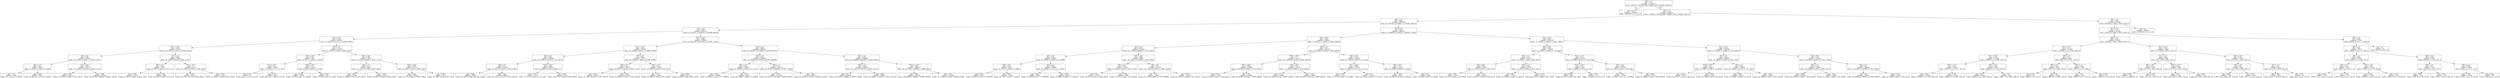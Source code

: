 digraph Tree {
node [shape=box] ;
0 [label="X[8] <= 1.5\ngini = 0.767\nsamples = 11106485\nvalue = [3316317, 5199289, 2060, 5144861, 28793, 1814688, 2063141]"] ;
1 [label="gini = 0.0\nsamples = 1189894\nvalue = [1881464, 0, 0, 0, 0, 0, 0]"] ;
0 -> 1 [labeldistance=2.5, labelangle=45, headlabel="True"] ;
2 [label="X[8] <= 2.5\ngini = 0.744\nsamples = 9916591\nvalue = [1434853, 5199289, 2060, 5144861, 28793, 1814688, 2063141]"] ;
0 -> 2 [labeldistance=2.5, labelangle=-45, headlabel="False"] ;
3 [label="X[9] <= 2.5\ngini = 0.697\nsamples = 8970939\nvalue = [0, 5199289, 0, 5144861, 0, 1785164, 2063141]"] ;
2 -> 3 ;
4 [label="X[5] <= 0.5\ngini = 0.693\nsamples = 5926774\nvalue = [0, 3350791, 0, 3520335, 0, 1616866, 888106]"] ;
3 -> 4 ;
5 [label="X[3] <= 74.5\ngini = 0.704\nsamples = 656882\nvalue = [0, 208235, 0, 437231, 0, 258898, 134663]"] ;
4 -> 5 ;
6 [label="X[10] <= 216.5\ngini = 0.694\nsamples = 552774\nvalue = [0, 191663, 0, 379637, 0, 210504, 92518]"] ;
5 -> 6 ;
7 [label="X[9] <= 0.5\ngini = 0.693\nsamples = 459324\nvalue = [0, 167397, 0, 319821, 0, 160042, 79321]"] ;
6 -> 7 ;
8 [label="X[6] <= 1.5\ngini = 0.627\nsamples = 38253\nvalue = [0, 10814, 0, 27402, 0, 0, 22086]"] ;
7 -> 8 ;
9 [label="gini = 0.111\nsamples = 1902\nvalue = [0, 1, 0, 175, 0, 0, 2806]"] ;
8 -> 9 ;
10 [label="gini = 0.626\nsamples = 36351\nvalue = [0, 10813, 0, 27227, 0, 0, 19280]"] ;
8 -> 10 ;
11 [label="X[3] <= 58.5\ngini = 0.687\nsamples = 421071\nvalue = [0, 156583, 0, 292419, 0, 160042, 57235]"] ;
7 -> 11 ;
12 [label="gini = 0.695\nsamples = 46570\nvalue = [0, 26799, 0, 25769, 0, 15421, 5561]"] ;
11 -> 12 ;
13 [label="gini = 0.683\nsamples = 374501\nvalue = [0, 129784, 0, 266650, 0, 144621, 51674]"] ;
11 -> 13 ;
14 [label="X[9] <= 1.5\ngini = 0.684\nsamples = 93450\nvalue = [0, 24266, 0, 59816, 0, 50462, 13197]"] ;
6 -> 14 ;
15 [label="X[0] <= 0.5\ngini = 0.628\nsamples = 32015\nvalue = [0, 8265, 0, 19422, 0, 22476, 371]"] ;
14 -> 15 ;
16 [label="gini = 0.588\nsamples = 22716\nvalue = [0, 4075, 0, 12662, 0, 18743, 344]"] ;
15 -> 16 ;
17 [label="gini = 0.643\nsamples = 9299\nvalue = [0, 4190, 0, 6760, 0, 3733, 27]"] ;
15 -> 17 ;
18 [label="X[2] <= 124.5\ngini = 0.7\nsamples = 61435\nvalue = [0, 16001, 0, 40394, 0, 27986, 12826]"] ;
14 -> 18 ;
19 [label="gini = 0.663\nsamples = 32065\nvalue = [0, 3700, 0, 21224, 0, 18855, 6995]"] ;
18 -> 19 ;
20 [label="gini = 0.705\nsamples = 29370\nvalue = [0, 12301, 0, 19170, 0, 9131, 5831]"] ;
18 -> 20 ;
21 [label="X[9] <= 0.5\ngini = 0.716\nsamples = 104108\nvalue = [0, 16572, 0, 57594, 0, 48394, 42145]"] ;
5 -> 21 ;
22 [label="X[10] <= 24.5\ngini = 0.512\nsamples = 24877\nvalue = [0, 2427, 0, 12626, 0, 0, 24328]"] ;
21 -> 22 ;
23 [label="X[7] <= 107.5\ngini = 0.59\nsamples = 10538\nvalue = [0, 1815, 0, 7777, 0, 0, 7132]"] ;
22 -> 23 ;
24 [label="gini = 0.535\nsamples = 372\nvalue = [0, 57, 0, 175, 0, 0, 358]"] ;
23 -> 24 ;
25 [label="gini = 0.59\nsamples = 10166\nvalue = [0, 1758, 0, 7602, 0, 0, 6774]"] ;
23 -> 25 ;
26 [label="X[10] <= 29.5\ngini = 0.377\nsamples = 14339\nvalue = [0, 612, 0, 4849, 0, 0, 17196]"] ;
22 -> 26 ;
27 [label="gini = 0.244\nsamples = 11992\nvalue = [0, 163, 0, 2497, 0, 0, 16280]"] ;
26 -> 27 ;
28 [label="gini = 0.524\nsamples = 2347\nvalue = [0, 449, 0, 2352, 0, 0, 916]"] ;
26 -> 28 ;
29 [label="X[10] <= 24.5\ngini = 0.689\nsamples = 79231\nvalue = [0, 14145, 0, 44968, 0, 48394, 17817]"] ;
21 -> 29 ;
30 [label="X[4] <= 7.5\ngini = 0.671\nsamples = 44017\nvalue = [0, 11517, 0, 32346, 0, 19391, 6344]"] ;
29 -> 30 ;
31 [label="gini = 0.687\nsamples = 14484\nvalue = [0, 4665, 0, 10437, 0, 2825, 4837]"] ;
30 -> 31 ;
32 [label="gini = 0.634\nsamples = 29533\nvalue = [0, 6852, 0, 21909, 0, 16566, 1507]"] ;
30 -> 32 ;
33 [label="X[10] <= 29.5\ngini = 0.633\nsamples = 35214\nvalue = [0, 2628, 0, 12622, 0, 29003, 11473]"] ;
29 -> 33 ;
34 [label="gini = 0.552\nsamples = 28001\nvalue = [0, 723, 0, 5823, 0, 26986, 10692]"] ;
33 -> 34 ;
35 [label="gini = 0.588\nsamples = 7213\nvalue = [0, 1905, 0, 6799, 0, 2017, 781]"] ;
33 -> 35 ;
36 [label="X[2] <= 119.5\ngini = 0.686\nsamples = 5269892\nvalue = [0, 3142556, 0, 3083104, 0, 1357968, 753443]"] ;
4 -> 36 ;
37 [label="X[2] <= 116.5\ngini = 0.682\nsamples = 504395\nvalue = [0, 203969, 0, 366121, 0, 136862, 91340]"] ;
36 -> 37 ;
38 [label="X[0] <= 0.5\ngini = 0.692\nsamples = 226664\nvalue = [0, 75059, 0, 162276, 0, 71322, 49741]"] ;
37 -> 38 ;
39 [label="X[6] <= 6.5\ngini = 0.671\nsamples = 160462\nvalue = [0, 25371, 0, 120976, 0, 61463, 45964]"] ;
38 -> 39 ;
40 [label="gini = 0.638\nsamples = 62093\nvalue = [0, 11854, 0, 48177, 0, 6736, 31586]"] ;
39 -> 40 ;
41 [label="gini = 0.64\nsamples = 98369\nvalue = [0, 13517, 0, 72799, 0, 54727, 14378]"] ;
39 -> 41 ;
42 [label="X[10] <= 84.5\ngini = 0.608\nsamples = 66202\nvalue = [0, 49688, 0, 41300, 0, 9859, 3777]"] ;
38 -> 42 ;
43 [label="gini = 0.578\nsamples = 14505\nvalue = [0, 12314, 0, 8029, 0, 1731, 738]"] ;
42 -> 43 ;
44 [label="gini = 0.615\nsamples = 51697\nvalue = [0, 37374, 0, 33271, 0, 8128, 3039]"] ;
42 -> 44 ;
45 [label="X[0] <= 0.5\ngini = 0.668\nsamples = 277731\nvalue = [0, 128910, 0, 203845, 0, 65540, 41599]"] ;
37 -> 45 ;
46 [label="X[6] <= 6.5\ngini = 0.672\nsamples = 198333\nvalue = [0, 68561, 0, 152167, 0, 56035, 37524]"] ;
45 -> 46 ;
47 [label="gini = 0.625\nsamples = 64478\nvalue = [0, 22015, 0, 54351, 0, 4294, 21545]"] ;
46 -> 47 ;
48 [label="gini = 0.674\nsamples = 133855\nvalue = [0, 46546, 0, 97816, 0, 51741, 15979]"] ;
46 -> 48 ;
49 [label="X[4] <= 11.5\ngini = 0.593\nsamples = 79398\nvalue = [0, 60349, 0, 51678, 0, 9505, 4075]"] ;
45 -> 49 ;
50 [label="gini = 0.591\nsamples = 70682\nvalue = [0, 54060, 0, 45993, 0, 8841, 2999]"] ;
49 -> 50 ;
51 [label="gini = 0.609\nsamples = 8716\nvalue = [0, 6289, 0, 5685, 0, 664, 1076]"] ;
49 -> 51 ;
52 [label="X[5] <= 1.5\ngini = 0.684\nsamples = 4765497\nvalue = [0, 2938587, 0, 2716983, 0, 1221106, 662103]"] ;
36 -> 52 ;
53 [label="X[9] <= 0.5\ngini = 0.704\nsamples = 1824606\nvalue = [0, 1003618, 0, 1054975, 0, 425610, 402080]"] ;
52 -> 53 ;
54 [label="X[6] <= 13.5\ngini = 0.662\nsamples = 282863\nvalue = [0, 141998, 0, 174291, 0, 0, 131126]"] ;
53 -> 54 ;
55 [label="gini = 0.662\nsamples = 187668\nvalue = [0, 83914, 0, 111707, 0, 0, 100920]"] ;
54 -> 55 ;
56 [label="gini = 0.64\nsamples = 95195\nvalue = [0, 58084, 0, 62584, 0, 0, 30206]"] ;
54 -> 56 ;
57 [label="X[9] <= 1.5\ngini = 0.702\nsamples = 1541743\nvalue = [0, 861620, 0, 880684, 0, 425610, 270954]"] ;
53 -> 57 ;
58 [label="gini = 0.697\nsamples = 557989\nvalue = [0, 255178, 0, 337384, 0, 231408, 58331]"] ;
57 -> 58 ;
59 [label="gini = 0.692\nsamples = 983754\nvalue = [0, 606442, 0, 543300, 0, 194202, 212623]"] ;
57 -> 59 ;
60 [label="X[4] <= 5.5\ngini = 0.667\nsamples = 2940891\nvalue = [0, 1934969, 0, 1662008, 0, 795496, 260023]"] ;
52 -> 60 ;
61 [label="X[4] <= 3.5\ngini = 0.669\nsamples = 1040979\nvalue = [0, 713179, 0, 566139, 0, 184610, 183192]"] ;
60 -> 61 ;
62 [label="gini = 0.651\nsamples = 554364\nvalue = [0, 412294, 0, 286635, 0, 106992, 71088]"] ;
61 -> 62 ;
63 [label="gini = 0.684\nsamples = 486615\nvalue = [0, 300885, 0, 279504, 0, 77618, 112104]"] ;
61 -> 63 ;
64 [label="X[10] <= 230.5\ngini = 0.66\nsamples = 1899912\nvalue = [0, 1221790, 0, 1095869, 0, 610886, 76831]"] ;
60 -> 64 ;
65 [label="gini = 0.667\nsamples = 1429244\nvalue = [0, 844746, 0, 843399, 0, 524602, 48038]"] ;
64 -> 65 ;
66 [label="gini = 0.614\nsamples = 470668\nvalue = [0, 377044, 0, 252470, 0, 86284, 28793]"] ;
64 -> 66 ;
67 [label="X[0] <= 0.5\ngini = 0.678\nsamples = 3044165\nvalue = [0, 1848498, 0, 1624526, 0, 168298, 1175035]"] ;
3 -> 67 ;
68 [label="X[7] <= 206.5\ngini = 0.679\nsamples = 1399657\nvalue = [0, 447811, 0, 730203, 0, 128845, 906994]"] ;
67 -> 68 ;
69 [label="X[4] <= 4.5\ngini = 0.678\nsamples = 812938\nvalue = [0, 273365, 0, 394654, 0, 73763, 544354]"] ;
68 -> 69 ;
70 [label="X[5] <= 0.5\ngini = 0.632\nsamples = 363761\nvalue = [0, 149294, 0, 147065, 0, 0, 279389]"] ;
69 -> 70 ;
71 [label="X[6] <= 33.5\ngini = 0.613\nsamples = 61701\nvalue = [0, 16712, 0, 31944, 0, 0, 48648]"] ;
70 -> 71 ;
72 [label="gini = 0.588\nsamples = 43271\nvalue = [0, 9493, 0, 22223, 0, 0, 36540]"] ;
71 -> 72 ;
73 [label="gini = 0.653\nsamples = 18430\nvalue = [0, 7219, 0, 9721, 0, 0, 12108]"] ;
71 -> 73 ;
74 [label="X[4] <= 2.5\ngini = 0.633\nsamples = 302060\nvalue = [0, 132582, 0, 115121, 0, 0, 230741]"] ;
70 -> 74 ;
75 [label="gini = 0.653\nsamples = 98765\nvalue = [0, 44483, 0, 45147, 0, 0, 66860]"] ;
74 -> 75 ;
76 [label="gini = 0.619\nsamples = 203295\nvalue = [0, 88099, 0, 69974, 0, 0, 163881]"] ;
74 -> 76 ;
77 [label="X[10] <= 29.5\ngini = 0.698\nsamples = 449177\nvalue = [0, 124071, 0, 247589, 0, 73763, 264965]"] ;
69 -> 77 ;
78 [label="X[4] <= 6.5\ngini = 0.635\nsamples = 75408\nvalue = [0, 10598, 0, 33228, 0, 13922, 61579]"] ;
77 -> 78 ;
79 [label="gini = 0.69\nsamples = 20788\nvalue = [0, 3071, 0, 9757, 0, 13882, 6256]"] ;
78 -> 79 ;
80 [label="gini = 0.508\nsamples = 54620\nvalue = [0, 7527, 0, 23471, 0, 40, 55323]"] ;
78 -> 80 ;
81 [label="X[4] <= 6.5\ngini = 0.703\nsamples = 373769\nvalue = [0, 113473, 0, 214361, 0, 59841, 203386]"] ;
77 -> 81 ;
82 [label="gini = 0.732\nsamples = 126041\nvalue = [0, 43740, 0, 64496, 0, 59757, 30968]"] ;
81 -> 82 ;
83 [label="gini = 0.629\nsamples = 247728\nvalue = [0, 69733, 0, 149865, 0, 84, 172418]"] ;
81 -> 83 ;
84 [label="X[4] <= 6.5\ngini = 0.677\nsamples = 586719\nvalue = [0, 174446, 0, 335549, 0, 55082, 362640]"] ;
68 -> 84 ;
85 [label="X[10] <= 154.5\ngini = 0.71\nsamples = 341795\nvalue = [0, 116830, 0, 183343, 0, 55082, 185307]"] ;
84 -> 85 ;
86 [label="X[2] <= 116.5\ngini = 0.708\nsamples = 197669\nvalue = [0, 66186, 0, 114463, 0, 31752, 99817]"] ;
85 -> 86 ;
87 [label="gini = 0.654\nsamples = 13305\nvalue = [0, 1336, 0, 8142, 0, 2778, 8823]"] ;
86 -> 87 ;
88 [label="gini = 0.709\nsamples = 184364\nvalue = [0, 64850, 0, 106321, 0, 28974, 90994]"] ;
86 -> 88 ;
89 [label="X[3] <= 45.5\ngini = 0.709\nsamples = 144126\nvalue = [0, 50644, 0, 68880, 0, 23330, 85490]"] ;
85 -> 89 ;
90 [label="gini = 0.719\nsamples = 44664\nvalue = [0, 15047, 0, 24101, 0, 8636, 22885]"] ;
89 -> 90 ;
91 [label="gini = 0.702\nsamples = 99462\nvalue = [0, 35597, 0, 44779, 0, 14694, 62605]"] ;
89 -> 91 ;
92 [label="X[6] <= 32.5\ngini = 0.613\nsamples = 244924\nvalue = [0, 57616, 0, 152206, 0, 0, 177333]"] ;
84 -> 92 ;
93 [label="X[7] <= 220.5\ngini = 0.599\nsamples = 172531\nvalue = [0, 34930, 0, 105712, 0, 0, 132125]"] ;
92 -> 93 ;
94 [label="gini = 0.592\nsamples = 42227\nvalue = [0, 8778, 0, 23551, 0, 0, 34390]"] ;
93 -> 94 ;
95 [label="gini = 0.6\nsamples = 130304\nvalue = [0, 26152, 0, 82161, 0, 0, 97735]"] ;
93 -> 95 ;
96 [label="X[6] <= 44.5\ngini = 0.639\nsamples = 72393\nvalue = [0, 22686, 0, 46494, 0, 0, 45208]"] ;
92 -> 96 ;
97 [label="gini = 0.639\nsamples = 65577\nvalue = [0, 20623, 0, 42789, 0, 0, 40250]"] ;
96 -> 97 ;
98 [label="gini = 0.63\nsamples = 6816\nvalue = [0, 2063, 0, 3705, 0, 0, 4958]"] ;
96 -> 98 ;
99 [label="X[2] <= 122.5\ngini = 0.581\nsamples = 1644508\nvalue = [0, 1400687, 0, 894323, 0, 39453, 268041]"] ;
67 -> 99 ;
100 [label="X[6] <= 19.5\ngini = 0.642\nsamples = 233918\nvalue = [0, 158024, 0, 141833, 0, 7724, 62429]"] ;
99 -> 100 ;
101 [label="X[5] <= 0.5\ngini = 0.65\nsamples = 121627\nvalue = [0, 77836, 0, 75040, 0, 4008, 35631]"] ;
100 -> 101 ;
102 [label="X[3] <= 64.5\ngini = 0.633\nsamples = 23922\nvalue = [0, 7324, 0, 19197, 0, 1196, 10220]"] ;
101 -> 102 ;
103 [label="gini = 0.663\nsamples = 4244\nvalue = [0, 1147, 0, 2258, 0, 360, 2908]"] ;
102 -> 103 ;
104 [label="gini = 0.612\nsamples = 19678\nvalue = [0, 6177, 0, 16939, 0, 836, 7312]"] ;
102 -> 104 ;
105 [label="X[5] <= 1.5\ngini = 0.634\nsamples = 97705\nvalue = [0, 70512, 0, 55843, 0, 2812, 25411]"] ;
101 -> 105 ;
106 [label="gini = 0.63\nsamples = 55487\nvalue = [0, 39396, 0, 32385, 0, 0, 16150]"] ;
105 -> 106 ;
107 [label="gini = 0.637\nsamples = 42218\nvalue = [0, 31116, 0, 23458, 0, 2812, 9261]"] ;
105 -> 107 ;
108 [label="X[2] <= 117.5\ngini = 0.631\nsamples = 112291\nvalue = [0, 80188, 0, 66793, 0, 3716, 26798]"] ;
100 -> 108 ;
109 [label="X[10] <= 200.5\ngini = 0.521\nsamples = 4930\nvalue = [0, 4906, 0, 1915, 0, 91, 781]"] ;
108 -> 109 ;
110 [label="gini = 0.638\nsamples = 2955\nvalue = [0, 1942, 0, 1800, 0, 85, 748]"] ;
109 -> 110 ;
111 [label="gini = 0.095\nsamples = 1975\nvalue = [0, 2964, 0, 115, 0, 6, 33]"] ;
109 -> 111 ;
112 [label="X[5] <= 0.5\ngini = 0.634\nsamples = 107361\nvalue = [0, 75282, 0, 64878, 0, 3625, 26017]"] ;
108 -> 112 ;
113 [label="gini = 0.652\nsamples = 17008\nvalue = [0, 8454, 0, 12317, 0, 773, 5398]"] ;
112 -> 113 ;
114 [label="gini = 0.625\nsamples = 90353\nvalue = [0, 66828, 0, 52561, 0, 2852, 20619]"] ;
112 -> 114 ;
115 [label="X[7] <= 107.5\ngini = 0.568\nsamples = 1410590\nvalue = [0, 1242663, 0, 752490, 0, 31729, 205612]"] ;
99 -> 115 ;
116 [label="X[5] <= 0.5\ngini = 0.504\nsamples = 280083\nvalue = [0, 286731, 0, 119071, 0, 4481, 32963]"] ;
115 -> 116 ;
117 [label="X[10] <= 229.5\ngini = 0.62\nsamples = 29424\nvalue = [0, 21896, 0, 17348, 0, 744, 6626]"] ;
116 -> 117 ;
118 [label="gini = 0.579\nsamples = 20280\nvalue = [0, 17257, 0, 11272, 0, 408, 3211]"] ;
117 -> 118 ;
119 [label="gini = 0.664\nsamples = 9144\nvalue = [0, 4639, 0, 6076, 0, 336, 3415]"] ;
117 -> 119 ;
120 [label="X[4] <= 2.5\ngini = 0.484\nsamples = 250659\nvalue = [0, 264835, 0, 101723, 0, 3737, 26337]"] ;
116 -> 120 ;
121 [label="gini = 0.384\nsamples = 81786\nvalue = [0, 98180, 0, 25805, 0, 0, 5587]"] ;
120 -> 121 ;
122 [label="gini = 0.524\nsamples = 168873\nvalue = [0, 166655, 0, 75918, 0, 3737, 20750]"] ;
120 -> 122 ;
123 [label="X[3] <= 64.5\ngini = 0.58\nsamples = 1130507\nvalue = [0, 955932, 0, 633419, 0, 27248, 172649]"] ;
115 -> 123 ;
124 [label="X[0] <= 2.5\ngini = 0.551\nsamples = 522061\nvalue = [0, 474889, 0, 275431, 0, 9667, 65726]"] ;
123 -> 124 ;
125 [label="gini = 0.549\nsamples = 497461\nvalue = [0, 457287, 0, 256368, 0, 9410, 63740]"] ;
124 -> 125 ;
126 [label="gini = 0.553\nsamples = 24600\nvalue = [0, 17602, 0, 19063, 0, 257, 1986]"] ;
124 -> 126 ;
127 [label="X[0] <= 2.5\ngini = 0.6\nsamples = 608446\nvalue = [0, 481043, 0, 357988, 0, 17581, 106923]"] ;
123 -> 127 ;
128 [label="gini = 0.6\nsamples = 586981\nvalue = [0, 468043, 0, 339627, 0, 17066, 104800]"] ;
127 -> 128 ;
129 [label="gini = 0.558\nsamples = 21465\nvalue = [0, 13000, 0, 18361, 0, 515, 2123]"] ;
127 -> 129 ;
130 [label="X[8] <= 4.5\ngini = 0.078\nsamples = 945652\nvalue = [1434853, 0, 2060, 0, 28793, 29524, 0]"] ;
2 -> 130 ;
131 [label="X[1] <= 0.5\ngini = 0.274\nsamples = 247188\nvalue = [330795, 0, 2060, 0, 28793, 29524, 0]"] ;
130 -> 131 ;
132 [label="X[8] <= 3.5\ngini = 0.315\nsamples = 201901\nvalue = [261496, 0, 2036, 0, 28018, 28028, 0]"] ;
131 -> 132 ;
133 [label="X[2] <= 137.5\ngini = 0.171\nsamples = 181961\nvalue = [261496, 0, 0, 0, 12236, 14284, 0]"] ;
132 -> 133 ;
134 [label="X[7] <= 138.5\ngini = 0.153\nsamples = 175148\nvalue = [254619, 0, 0, 0, 9509, 13055, 0]"] ;
133 -> 134 ;
135 [label="X[2] <= 131.5\ngini = 0.143\nsamples = 106917\nvalue = [156527, 0, 0, 0, 5377, 7422, 0]"] ;
134 -> 135 ;
136 [label="gini = 0.116\nsamples = 80338\nvalue = [119635, 0, 0, 0, 3310, 4469, 0]"] ;
135 -> 136 ;
137 [label="gini = 0.218\nsamples = 26579\nvalue = [36892, 0, 0, 0, 2067, 2953, 0]"] ;
135 -> 137 ;
138 [label="X[6] <= 42.5\ngini = 0.169\nsamples = 68231\nvalue = [98092, 0, 0, 0, 4132, 5633, 0]"] ;
134 -> 138 ;
139 [label="gini = 0.125\nsamples = 61264\nvalue = [90401, 0, 0, 0, 2446, 3949, 0]"] ;
138 -> 139 ;
140 [label="gini = 0.47\nsamples = 6967\nvalue = [7691, 0, 0, 0, 1686, 1684, 0]"] ;
138 -> 140 ;
141 [label="X[9] <= 2.5\ngini = 0.521\nsamples = 6813\nvalue = [6877, 0, 0, 0, 2727, 1229, 0]"] ;
133 -> 141 ;
142 [label="X[9] <= 0.5\ngini = 0.584\nsamples = 4470\nvalue = [3610, 0, 0, 0, 2692, 783, 0]"] ;
141 -> 142 ;
143 [label="gini = 0.076\nsamples = 432\nvalue = [660, 0, 0, 0, 2, 25, 0]"] ;
142 -> 143 ;
144 [label="gini = 0.597\nsamples = 4038\nvalue = [2950, 0, 0, 0, 2690, 758, 0]"] ;
142 -> 144 ;
145 [label="X[5] <= 1.5\ngini = 0.226\nsamples = 2343\nvalue = [3267, 0, 0, 0, 35, 446, 0]"] ;
141 -> 145 ;
146 [label="gini = 0.25\nsamples = 1469\nvalue = [1999, 0, 0, 0, 17, 322, 0]"] ;
145 -> 146 ;
147 [label="gini = 0.183\nsamples = 874\nvalue = [1268, 0, 0, 0, 18, 124, 0]"] ;
145 -> 147 ;
148 [label="X[7] <= 147.5\ngini = 0.556\nsamples = 19940\nvalue = [0, 0, 2036, 0, 15782, 13744, 0]"] ;
132 -> 148 ;
149 [label="X[7] <= 21.5\ngini = 0.608\nsamples = 6589\nvalue = [0, 0, 1789, 0, 3264, 5323, 0]"] ;
148 -> 149 ;
150 [label="X[3] <= 56.5\ngini = 0.474\nsamples = 1933\nvalue = [0, 0, 14, 0, 1912, 1154, 0]"] ;
149 -> 150 ;
151 [label="gini = 0.324\nsamples = 1333\nvalue = [0, 0, 2, 0, 1688, 427, 0]"] ;
150 -> 151 ;
152 [label="gini = 0.376\nsamples = 600\nvalue = [0, 0, 12, 0, 224, 727, 0]"] ;
150 -> 152 ;
153 [label="X[10] <= 224.0\ngini = 0.58\nsamples = 4656\nvalue = [0, 0, 1775, 0, 1352, 4169, 0]"] ;
149 -> 153 ;
154 [label="gini = 0.612\nsamples = 3378\nvalue = [0, 0, 1422, 0, 1090, 2738, 0]"] ;
153 -> 154 ;
155 [label="gini = 0.465\nsamples = 1278\nvalue = [0, 0, 353, 0, 262, 1431, 0]"] ;
153 -> 155 ;
156 [label="X[10] <= 57.0\ngini = 0.493\nsamples = 13351\nvalue = [0, 0, 247, 0, 12518, 8421, 0]"] ;
148 -> 156 ;
157 [label="X[6] <= 16.5\ngini = 0.52\nsamples = 3897\nvalue = [0, 0, 126, 0, 3099, 2996, 0]"] ;
156 -> 157 ;
158 [label="gini = 0.441\nsamples = 1396\nvalue = [0, 0, 123, 0, 523, 1555, 0]"] ;
157 -> 158 ;
159 [label="gini = 0.461\nsamples = 2501\nvalue = [0, 0, 3, 0, 2576, 1441, 0]"] ;
157 -> 159 ;
160 [label="X[5] <= 2.5\ngini = 0.472\nsamples = 9454\nvalue = [0, 0, 121, 0, 9419, 5425, 0]"] ;
156 -> 160 ;
161 [label="gini = 0.468\nsamples = 9358\nvalue = [0, 0, 111, 0, 9419, 5286, 0]"] ;
160 -> 161 ;
162 [label="gini = 0.125\nsamples = 96\nvalue = [0, 0, 10, 0, 0, 139, 0]"] ;
160 -> 162 ;
163 [label="X[8] <= 3.5\ngini = 0.063\nsamples = 45287\nvalue = [69299, 0, 24, 0, 775, 1496, 0]"] ;
131 -> 163 ;
164 [label="X[9] <= 2.5\ngini = 0.062\nsamples = 45271\nvalue = [69299, 0, 0, 0, 775, 1496, 0]"] ;
163 -> 164 ;
165 [label="X[6] <= 4.5\ngini = 0.065\nsamples = 23378\nvalue = [35873, 0, 0, 0, 662, 578, 0]"] ;
164 -> 165 ;
166 [label="X[3] <= 67.5\ngini = 0.039\nsamples = 5162\nvalue = [8022, 0, 0, 0, 88, 73, 0]"] ;
165 -> 166 ;
167 [label="gini = 0.032\nsamples = 4972\nvalue = [7771, 0, 0, 0, 87, 39, 0]"] ;
166 -> 167 ;
168 [label="gini = 0.216\nsamples = 190\nvalue = [251, 0, 0, 0, 1, 34, 0]"] ;
166 -> 168 ;
169 [label="X[3] <= 70.5\ngini = 0.073\nsamples = 18216\nvalue = [27851, 0, 0, 0, 574, 505, 0]"] ;
165 -> 169 ;
170 [label="gini = 0.058\nsamples = 13598\nvalue = [20992, 0, 0, 0, 331, 311, 0]"] ;
169 -> 170 ;
171 [label="gini = 0.114\nsamples = 4618\nvalue = [6859, 0, 0, 0, 243, 194, 0]"] ;
169 -> 171 ;
172 [label="X[6] <= 12.5\ngini = 0.058\nsamples = 21893\nvalue = [33426, 0, 0, 0, 113, 918, 0]"] ;
164 -> 172 ;
173 [label="X[4] <= 4.5\ngini = 0.037\nsamples = 7424\nvalue = [11501, 0, 0, 0, 42, 179, 0]"] ;
172 -> 173 ;
174 [label="gini = 0.052\nsamples = 2154\nvalue = [3296, 0, 0, 0, 12, 79, 0]"] ;
173 -> 174 ;
175 [label="gini = 0.031\nsamples = 5270\nvalue = [8205, 0, 0, 0, 30, 100, 0]"] ;
173 -> 175 ;
176 [label="X[4] <= 11.5\ngini = 0.069\nsamples = 14469\nvalue = [21925, 0, 0, 0, 71, 739, 0]"] ;
172 -> 176 ;
177 [label="gini = 0.065\nsamples = 14084\nvalue = [21391, 0, 0, 0, 71, 672, 0]"] ;
176 -> 177 ;
178 [label="gini = 0.198\nsamples = 385\nvalue = [534, 0, 0, 0, 0, 67, 0]"] ;
176 -> 178 ;
179 [label="gini = 0.0\nsamples = 16\nvalue = [0, 0, 24, 0, 0, 0, 0]"] ;
163 -> 179 ;
180 [label="gini = 0.0\nsamples = 698464\nvalue = [1104058, 0, 0, 0, 0, 0, 0]"] ;
130 -> 180 ;
}
